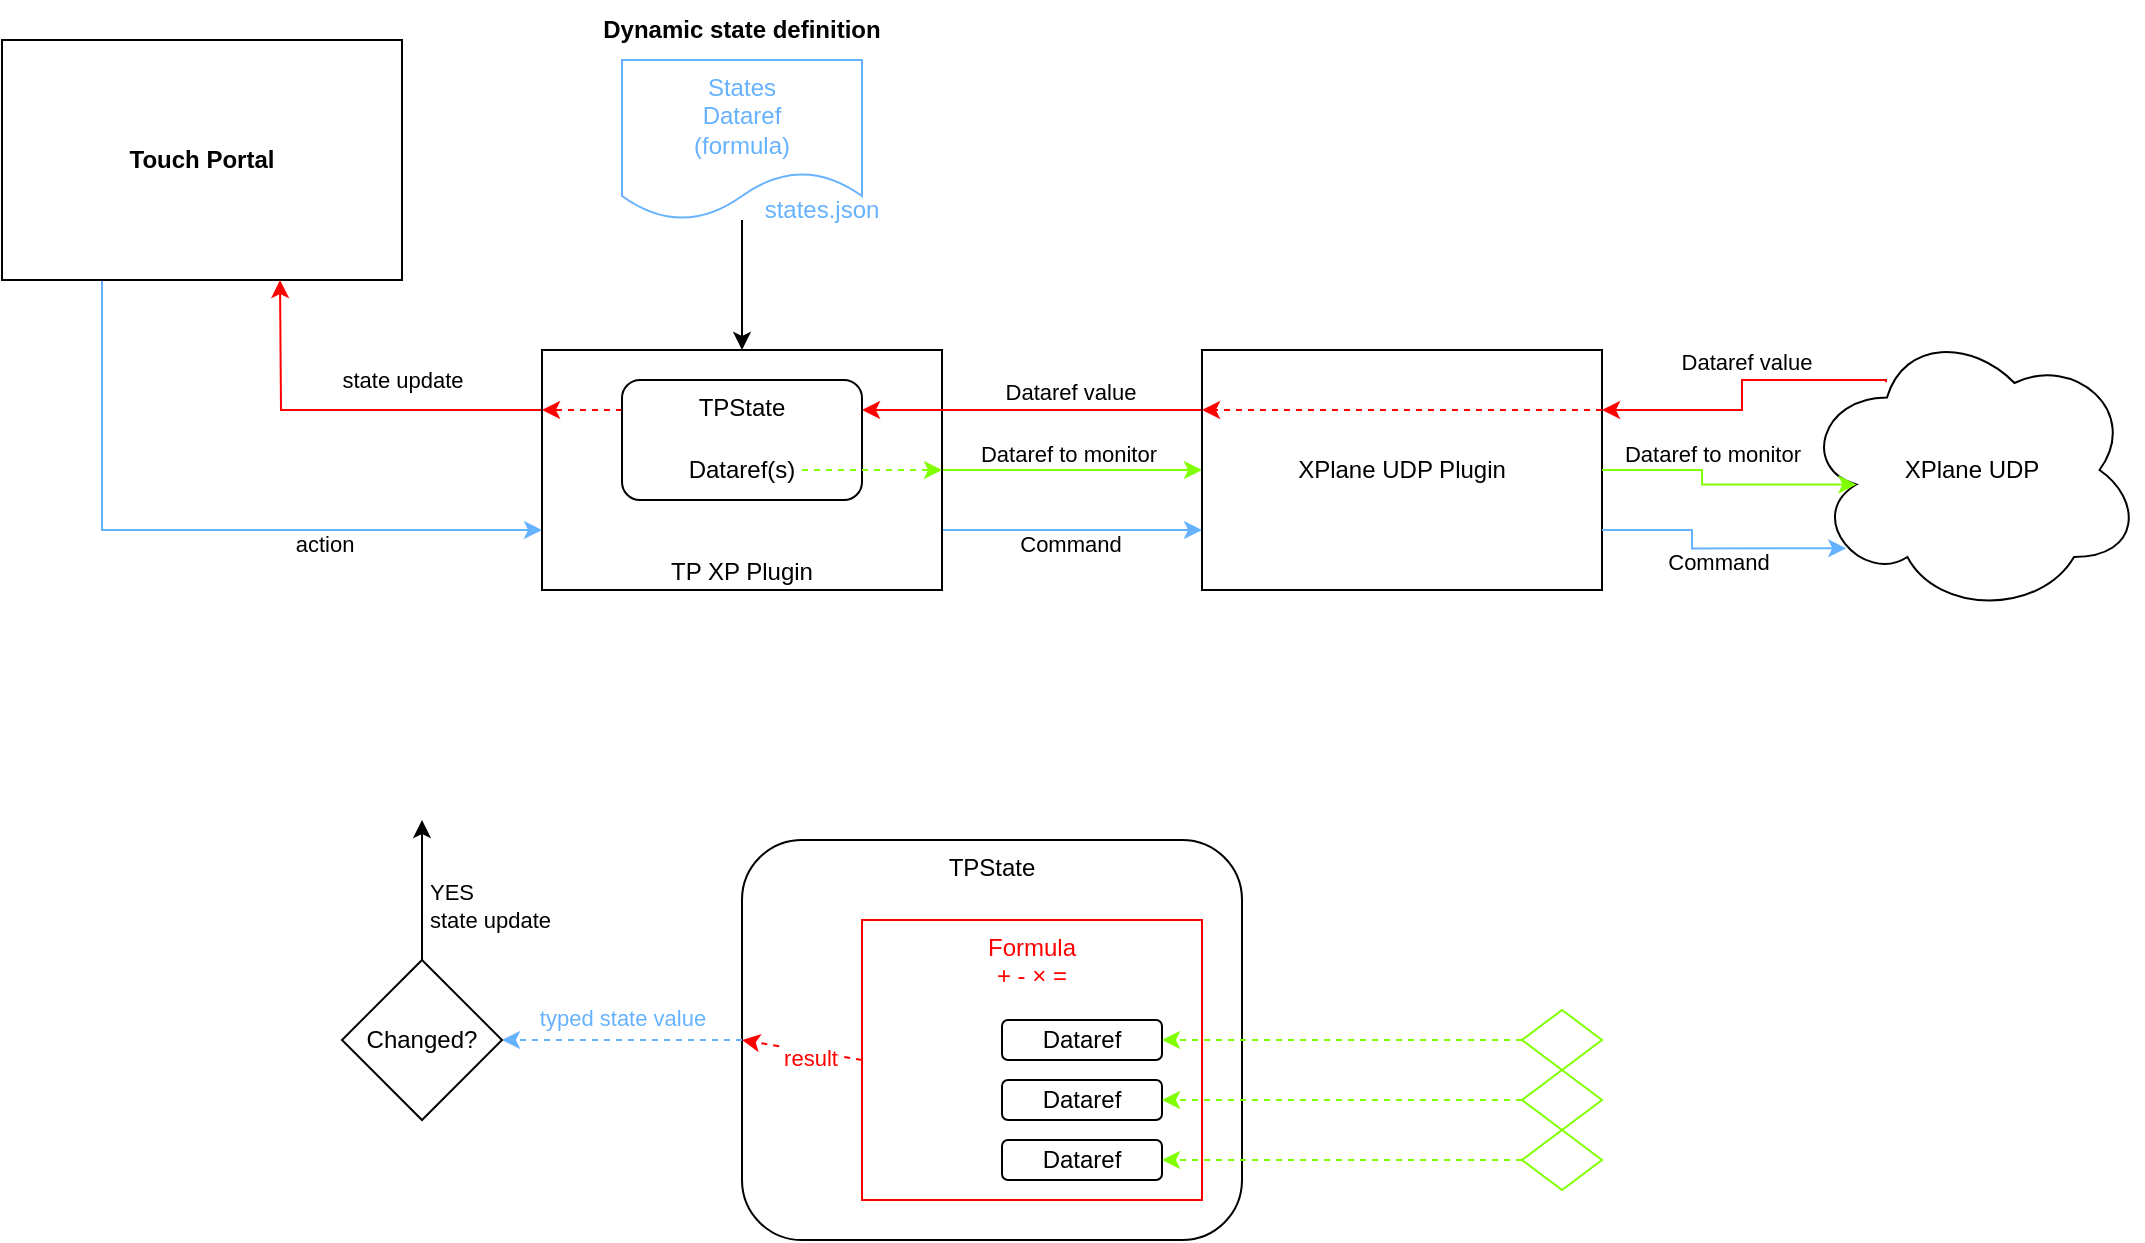 <mxfile version="22.1.18" type="device">
  <diagram name="Page-1" id="JbYBeMXnZNr-NZvsiNnk">
    <mxGraphModel dx="1456" dy="1007" grid="1" gridSize="10" guides="1" tooltips="1" connect="1" arrows="1" fold="1" page="1" pageScale="1" pageWidth="1169" pageHeight="827" math="0" shadow="0">
      <root>
        <mxCell id="0" />
        <mxCell id="1" parent="0" />
        <mxCell id="2txAQ-d7ZKN94Nc2W-2K-17" style="edgeStyle=orthogonalEdgeStyle;rounded=0;orthogonalLoop=1;jettySize=auto;html=1;exitX=0.25;exitY=1;exitDx=0;exitDy=0;entryX=0;entryY=0.75;entryDx=0;entryDy=0;strokeColor=#66B2FF;" parent="1" source="2txAQ-d7ZKN94Nc2W-2K-1" target="2txAQ-d7ZKN94Nc2W-2K-2" edge="1">
          <mxGeometry relative="1" as="geometry" />
        </mxCell>
        <mxCell id="2txAQ-d7ZKN94Nc2W-2K-18" value="action" style="edgeLabel;html=1;align=center;verticalAlign=middle;resizable=0;points=[];" parent="2txAQ-d7ZKN94Nc2W-2K-17" vertex="1" connectable="0">
          <mxGeometry x="0.294" y="4" relative="1" as="geometry">
            <mxPoint x="13" y="11" as="offset" />
          </mxGeometry>
        </mxCell>
        <mxCell id="2txAQ-d7ZKN94Nc2W-2K-1" value="Touch Portal" style="rounded=0;whiteSpace=wrap;html=1;fontStyle=1" parent="1" vertex="1">
          <mxGeometry x="50" y="100" width="200" height="120" as="geometry" />
        </mxCell>
        <mxCell id="2txAQ-d7ZKN94Nc2W-2K-11" style="edgeStyle=orthogonalEdgeStyle;rounded=0;orthogonalLoop=1;jettySize=auto;html=1;exitX=1;exitY=0.75;exitDx=0;exitDy=0;entryX=0;entryY=0.75;entryDx=0;entryDy=0;strokeColor=#66B2FF;" parent="1" source="2txAQ-d7ZKN94Nc2W-2K-2" target="2txAQ-d7ZKN94Nc2W-2K-5" edge="1">
          <mxGeometry relative="1" as="geometry" />
        </mxCell>
        <mxCell id="2txAQ-d7ZKN94Nc2W-2K-12" value="Command" style="edgeLabel;html=1;align=center;verticalAlign=middle;resizable=0;points=[];" parent="2txAQ-d7ZKN94Nc2W-2K-11" vertex="1" connectable="0">
          <mxGeometry x="-0.025" y="2" relative="1" as="geometry">
            <mxPoint y="9" as="offset" />
          </mxGeometry>
        </mxCell>
        <mxCell id="2txAQ-d7ZKN94Nc2W-2K-16" value="state update" style="edgeStyle=orthogonalEdgeStyle;rounded=0;orthogonalLoop=1;jettySize=auto;html=1;exitX=0;exitY=0.25;exitDx=0;exitDy=0;entryX=0.75;entryY=1;entryDx=0;entryDy=0;strokeColor=#FF0000;" parent="1" source="2txAQ-d7ZKN94Nc2W-2K-2" edge="1">
          <mxGeometry x="-0.284" y="-15" relative="1" as="geometry">
            <mxPoint as="offset" />
            <mxPoint x="320" y="285" as="sourcePoint" />
            <mxPoint x="189" y="220" as="targetPoint" />
          </mxGeometry>
        </mxCell>
        <mxCell id="2txAQ-d7ZKN94Nc2W-2K-19" style="edgeStyle=orthogonalEdgeStyle;rounded=0;orthogonalLoop=1;jettySize=auto;html=1;exitX=1;exitY=0.5;exitDx=0;exitDy=0;entryX=0;entryY=0.5;entryDx=0;entryDy=0;fontColor=#FFFFFF;strokeColor=#80FF00;" parent="1" source="2txAQ-d7ZKN94Nc2W-2K-2" target="2txAQ-d7ZKN94Nc2W-2K-5" edge="1">
          <mxGeometry relative="1" as="geometry" />
        </mxCell>
        <mxCell id="2txAQ-d7ZKN94Nc2W-2K-20" value="Dataref to monitor" style="edgeLabel;html=1;align=center;verticalAlign=middle;resizable=0;points=[];" parent="2txAQ-d7ZKN94Nc2W-2K-19" vertex="1" connectable="0">
          <mxGeometry x="0.033" y="4" relative="1" as="geometry">
            <mxPoint x="-4" y="-4" as="offset" />
          </mxGeometry>
        </mxCell>
        <mxCell id="2txAQ-d7ZKN94Nc2W-2K-2" value="TP XP Plugin" style="rounded=0;whiteSpace=wrap;html=1;verticalAlign=bottom;" parent="1" vertex="1">
          <mxGeometry x="320" y="255" width="200" height="120" as="geometry" />
        </mxCell>
        <mxCell id="2txAQ-d7ZKN94Nc2W-2K-4" style="edgeStyle=orthogonalEdgeStyle;rounded=0;orthogonalLoop=1;jettySize=auto;html=1;entryX=0.5;entryY=0;entryDx=0;entryDy=0;" parent="1" source="2txAQ-d7ZKN94Nc2W-2K-3" target="2txAQ-d7ZKN94Nc2W-2K-2" edge="1">
          <mxGeometry relative="1" as="geometry" />
        </mxCell>
        <mxCell id="2txAQ-d7ZKN94Nc2W-2K-3" value="States&lt;br&gt;Dataref&lt;br&gt;(formula)" style="shape=document;whiteSpace=wrap;html=1;boundedLbl=1;fontColor=#66B2FF;strokeColor=#66B2FF;" parent="1" vertex="1">
          <mxGeometry x="360" y="110" width="120" height="80" as="geometry" />
        </mxCell>
        <mxCell id="2txAQ-d7ZKN94Nc2W-2K-14" style="edgeStyle=orthogonalEdgeStyle;rounded=0;orthogonalLoop=1;jettySize=auto;html=1;exitX=0;exitY=0.25;exitDx=0;exitDy=0;entryX=1;entryY=0.25;entryDx=0;entryDy=0;strokeColor=#FF0000;" parent="1" source="2txAQ-d7ZKN94Nc2W-2K-5" target="2txAQ-d7ZKN94Nc2W-2K-24" edge="1">
          <mxGeometry relative="1" as="geometry" />
        </mxCell>
        <mxCell id="2txAQ-d7ZKN94Nc2W-2K-15" value="Dataref value" style="edgeLabel;html=1;align=center;verticalAlign=middle;resizable=0;points=[];" parent="2txAQ-d7ZKN94Nc2W-2K-14" vertex="1" connectable="0">
          <mxGeometry x="0.167" relative="1" as="geometry">
            <mxPoint x="33" y="-9" as="offset" />
          </mxGeometry>
        </mxCell>
        <mxCell id="2txAQ-d7ZKN94Nc2W-2K-5" value="XPlane UDP Plugin" style="rounded=0;whiteSpace=wrap;html=1;" parent="1" vertex="1">
          <mxGeometry x="650" y="255" width="200" height="120" as="geometry" />
        </mxCell>
        <mxCell id="2txAQ-d7ZKN94Nc2W-2K-22" style="edgeStyle=orthogonalEdgeStyle;rounded=0;orthogonalLoop=1;jettySize=auto;html=1;entryX=1;entryY=0.25;entryDx=0;entryDy=0;strokeColor=#FF0000;exitX=0.247;exitY=0.197;exitDx=0;exitDy=0;exitPerimeter=0;" parent="1" edge="1">
          <mxGeometry relative="1" as="geometry">
            <mxPoint x="991.99" y="271.065" as="sourcePoint" />
            <mxPoint x="850" y="285" as="targetPoint" />
            <Array as="points">
              <mxPoint x="992" y="270" />
              <mxPoint x="920" y="270" />
              <mxPoint x="920" y="285" />
            </Array>
          </mxGeometry>
        </mxCell>
        <mxCell id="2txAQ-d7ZKN94Nc2W-2K-23" value="Dataref value" style="edgeLabel;html=1;align=center;verticalAlign=middle;resizable=0;points=[];" parent="2txAQ-d7ZKN94Nc2W-2K-22" vertex="1" connectable="0">
          <mxGeometry x="-0.08" y="-1" relative="1" as="geometry">
            <mxPoint x="1" y="-8" as="offset" />
          </mxGeometry>
        </mxCell>
        <mxCell id="2txAQ-d7ZKN94Nc2W-2K-6" value="XPlane UDP" style="ellipse;shape=cloud;whiteSpace=wrap;html=1;" parent="1" vertex="1">
          <mxGeometry x="950" y="242.5" width="170" height="145" as="geometry" />
        </mxCell>
        <mxCell id="2txAQ-d7ZKN94Nc2W-2K-13" style="edgeStyle=orthogonalEdgeStyle;rounded=0;orthogonalLoop=1;jettySize=auto;html=1;exitX=1;exitY=0.75;exitDx=0;exitDy=0;entryX=0.13;entryY=0.77;entryDx=0;entryDy=0;entryPerimeter=0;strokeColor=#66B2FF;" parent="1" source="2txAQ-d7ZKN94Nc2W-2K-5" target="2txAQ-d7ZKN94Nc2W-2K-6" edge="1">
          <mxGeometry relative="1" as="geometry">
            <Array as="points">
              <mxPoint x="895" y="345" />
              <mxPoint x="895" y="354" />
            </Array>
          </mxGeometry>
        </mxCell>
        <mxCell id="2txAQ-d7ZKN94Nc2W-2K-21" value="Command" style="edgeLabel;html=1;align=center;verticalAlign=middle;resizable=0;points=[];" parent="2txAQ-d7ZKN94Nc2W-2K-13" vertex="1" connectable="0">
          <mxGeometry x="-0.051" y="4" relative="1" as="geometry">
            <mxPoint x="4" y="11" as="offset" />
          </mxGeometry>
        </mxCell>
        <mxCell id="2txAQ-d7ZKN94Nc2W-2K-29" style="edgeStyle=orthogonalEdgeStyle;rounded=0;orthogonalLoop=1;jettySize=auto;html=1;exitX=0;exitY=0.25;exitDx=0;exitDy=0;entryX=0;entryY=0.25;entryDx=0;entryDy=0;strokeColor=#FF0000;dashed=1;" parent="1" source="2txAQ-d7ZKN94Nc2W-2K-24" target="2txAQ-d7ZKN94Nc2W-2K-2" edge="1">
          <mxGeometry relative="1" as="geometry">
            <Array as="points">
              <mxPoint x="350" y="285" />
              <mxPoint x="350" y="285" />
            </Array>
          </mxGeometry>
        </mxCell>
        <mxCell id="2txAQ-d7ZKN94Nc2W-2K-24" value="TPState" style="rounded=1;whiteSpace=wrap;html=1;verticalAlign=top;" parent="1" vertex="1">
          <mxGeometry x="360" y="270" width="120" height="60" as="geometry" />
        </mxCell>
        <mxCell id="2txAQ-d7ZKN94Nc2W-2K-26" style="edgeStyle=orthogonalEdgeStyle;rounded=0;orthogonalLoop=1;jettySize=auto;html=1;exitX=1;exitY=0.5;exitDx=0;exitDy=0;entryX=1;entryY=0.5;entryDx=0;entryDy=0;dashed=1;strokeColor=#80FF00;" parent="1" source="2txAQ-d7ZKN94Nc2W-2K-25" target="2txAQ-d7ZKN94Nc2W-2K-2" edge="1">
          <mxGeometry relative="1" as="geometry">
            <Array as="points">
              <mxPoint x="460" y="315" />
              <mxPoint x="460" y="315" />
            </Array>
          </mxGeometry>
        </mxCell>
        <mxCell id="2txAQ-d7ZKN94Nc2W-2K-25" value="Dataref(s)" style="text;html=1;strokeColor=none;fillColor=none;align=center;verticalAlign=middle;whiteSpace=wrap;rounded=0;" parent="1" vertex="1">
          <mxGeometry x="390" y="300" width="60" height="30" as="geometry" />
        </mxCell>
        <mxCell id="2txAQ-d7ZKN94Nc2W-2K-31" style="edgeStyle=orthogonalEdgeStyle;rounded=0;orthogonalLoop=1;jettySize=auto;html=1;entryX=0.16;entryY=0.55;entryDx=0;entryDy=0;entryPerimeter=0;fontColor=#FFFFFF;strokeColor=#80FF00;" parent="1" source="2txAQ-d7ZKN94Nc2W-2K-5" target="2txAQ-d7ZKN94Nc2W-2K-6" edge="1">
          <mxGeometry relative="1" as="geometry" />
        </mxCell>
        <mxCell id="2txAQ-d7ZKN94Nc2W-2K-32" value="Dataref to monitor" style="edgeLabel;html=1;align=center;verticalAlign=middle;resizable=0;points=[];" parent="2txAQ-d7ZKN94Nc2W-2K-31" vertex="1" connectable="0">
          <mxGeometry x="-0.367" y="1" relative="1" as="geometry">
            <mxPoint x="12" y="-7" as="offset" />
          </mxGeometry>
        </mxCell>
        <mxCell id="2txAQ-d7ZKN94Nc2W-2K-33" style="edgeStyle=orthogonalEdgeStyle;rounded=0;orthogonalLoop=1;jettySize=auto;html=1;exitX=1;exitY=0.25;exitDx=0;exitDy=0;entryX=0;entryY=0.25;entryDx=0;entryDy=0;strokeColor=#FF0000;dashed=1;" parent="1" source="2txAQ-d7ZKN94Nc2W-2K-5" target="2txAQ-d7ZKN94Nc2W-2K-5" edge="1">
          <mxGeometry relative="1" as="geometry">
            <Array as="points">
              <mxPoint x="750" y="285" />
              <mxPoint x="750" y="285" />
            </Array>
          </mxGeometry>
        </mxCell>
        <mxCell id="2txAQ-d7ZKN94Nc2W-2K-34" value="Dynamic state definition" style="text;html=1;strokeColor=none;fillColor=none;align=center;verticalAlign=middle;whiteSpace=wrap;rounded=0;fontStyle=1" parent="1" vertex="1">
          <mxGeometry x="345" y="80" width="150" height="30" as="geometry" />
        </mxCell>
        <mxCell id="2txAQ-d7ZKN94Nc2W-2K-35" value="states.json" style="text;html=1;strokeColor=none;fillColor=none;align=center;verticalAlign=middle;whiteSpace=wrap;rounded=0;fontColor=#66B2FF;" parent="1" vertex="1">
          <mxGeometry x="430" y="170" width="60" height="30" as="geometry" />
        </mxCell>
        <mxCell id="6eIMkZFGobRApuYYH3C5-1" value="TPState" style="rounded=1;whiteSpace=wrap;html=1;verticalAlign=top;" vertex="1" parent="1">
          <mxGeometry x="420" y="500" width="250" height="200" as="geometry" />
        </mxCell>
        <mxCell id="6eIMkZFGobRApuYYH3C5-2" value="Formula&lt;br&gt;+ - × =" style="rounded=0;whiteSpace=wrap;html=1;verticalAlign=top;strokeColor=#FF0000;fontColor=#FF0000;" vertex="1" parent="1">
          <mxGeometry x="480" y="540" width="170" height="140" as="geometry" />
        </mxCell>
        <mxCell id="6eIMkZFGobRApuYYH3C5-3" value="Dataref" style="rounded=1;whiteSpace=wrap;html=1;" vertex="1" parent="1">
          <mxGeometry x="550" y="620" width="80" height="20" as="geometry" />
        </mxCell>
        <mxCell id="6eIMkZFGobRApuYYH3C5-4" value="Dataref" style="rounded=1;whiteSpace=wrap;html=1;" vertex="1" parent="1">
          <mxGeometry x="550" y="650" width="80" height="20" as="geometry" />
        </mxCell>
        <mxCell id="6eIMkZFGobRApuYYH3C5-5" value="Dataref" style="rounded=1;whiteSpace=wrap;html=1;" vertex="1" parent="1">
          <mxGeometry x="550" y="590" width="80" height="20" as="geometry" />
        </mxCell>
        <mxCell id="6eIMkZFGobRApuYYH3C5-6" value="" style="edgeStyle=none;orthogonalLoop=1;jettySize=auto;html=1;rounded=0;entryX=1;entryY=0.5;entryDx=0;entryDy=0;strokeColor=#80FF00;dashed=1;exitX=0;exitY=0.5;exitDx=0;exitDy=0;" edge="1" parent="1" source="6eIMkZFGobRApuYYH3C5-16" target="6eIMkZFGobRApuYYH3C5-5">
          <mxGeometry width="100" relative="1" as="geometry">
            <mxPoint x="810" y="600" as="sourcePoint" />
            <mxPoint x="910" y="600" as="targetPoint" />
            <Array as="points" />
          </mxGeometry>
        </mxCell>
        <mxCell id="6eIMkZFGobRApuYYH3C5-7" value="" style="edgeStyle=none;orthogonalLoop=1;jettySize=auto;html=1;rounded=0;entryX=1;entryY=0.5;entryDx=0;entryDy=0;strokeColor=#80FF00;dashed=1;exitX=0;exitY=0.5;exitDx=0;exitDy=0;" edge="1" parent="1" source="6eIMkZFGobRApuYYH3C5-18" target="6eIMkZFGobRApuYYH3C5-3">
          <mxGeometry width="100" relative="1" as="geometry">
            <mxPoint x="810" y="630" as="sourcePoint" />
            <mxPoint x="640" y="610" as="targetPoint" />
            <Array as="points" />
          </mxGeometry>
        </mxCell>
        <mxCell id="6eIMkZFGobRApuYYH3C5-8" value="" style="edgeStyle=none;orthogonalLoop=1;jettySize=auto;html=1;rounded=0;entryX=1;entryY=0.5;entryDx=0;entryDy=0;strokeColor=#80FF00;dashed=1;exitX=0;exitY=0.5;exitDx=0;exitDy=0;" edge="1" parent="1" source="6eIMkZFGobRApuYYH3C5-19" target="6eIMkZFGobRApuYYH3C5-4">
          <mxGeometry width="100" relative="1" as="geometry">
            <mxPoint x="810" y="660" as="sourcePoint" />
            <mxPoint x="650" y="620" as="targetPoint" />
            <Array as="points" />
          </mxGeometry>
        </mxCell>
        <mxCell id="6eIMkZFGobRApuYYH3C5-9" value="" style="edgeStyle=none;orthogonalLoop=1;jettySize=auto;html=1;rounded=0;strokeColor=#FF0000;dashed=1;exitX=0;exitY=0.5;exitDx=0;exitDy=0;entryX=0;entryY=0.5;entryDx=0;entryDy=0;" edge="1" parent="1" source="6eIMkZFGobRApuYYH3C5-2" target="6eIMkZFGobRApuYYH3C5-1">
          <mxGeometry width="100" relative="1" as="geometry">
            <mxPoint x="460" y="609" as="sourcePoint" />
            <mxPoint x="380" y="610" as="targetPoint" />
            <Array as="points" />
          </mxGeometry>
        </mxCell>
        <mxCell id="6eIMkZFGobRApuYYH3C5-11" value="result" style="edgeLabel;html=1;align=center;verticalAlign=middle;resizable=0;points=[];fontColor=#FF0000;" vertex="1" connectable="0" parent="6eIMkZFGobRApuYYH3C5-9">
          <mxGeometry x="-0.15" y="3" relative="1" as="geometry">
            <mxPoint as="offset" />
          </mxGeometry>
        </mxCell>
        <mxCell id="6eIMkZFGobRApuYYH3C5-10" value="" style="edgeStyle=none;orthogonalLoop=1;jettySize=auto;html=1;rounded=0;strokeColor=#66B2FF;dashed=1;exitX=0;exitY=0.5;exitDx=0;exitDy=0;" edge="1" parent="1" source="6eIMkZFGobRApuYYH3C5-1">
          <mxGeometry width="100" relative="1" as="geometry">
            <mxPoint x="470" y="620" as="sourcePoint" />
            <mxPoint x="300" y="600" as="targetPoint" />
            <Array as="points" />
          </mxGeometry>
        </mxCell>
        <mxCell id="6eIMkZFGobRApuYYH3C5-12" value="typed state value" style="edgeLabel;html=1;align=center;verticalAlign=middle;resizable=0;points=[];fontColor=#66B2FF;" vertex="1" connectable="0" parent="6eIMkZFGobRApuYYH3C5-10">
          <mxGeometry x="0.044" y="-1" relative="1" as="geometry">
            <mxPoint x="2" y="-10" as="offset" />
          </mxGeometry>
        </mxCell>
        <mxCell id="6eIMkZFGobRApuYYH3C5-14" style="edgeStyle=orthogonalEdgeStyle;rounded=0;orthogonalLoop=1;jettySize=auto;html=1;" edge="1" parent="1" source="6eIMkZFGobRApuYYH3C5-13">
          <mxGeometry relative="1" as="geometry">
            <mxPoint x="260" y="490" as="targetPoint" />
          </mxGeometry>
        </mxCell>
        <mxCell id="6eIMkZFGobRApuYYH3C5-15" value="YES&lt;br&gt;state update" style="edgeLabel;html=1;align=left;verticalAlign=middle;resizable=0;points=[];" vertex="1" connectable="0" parent="6eIMkZFGobRApuYYH3C5-14">
          <mxGeometry x="-0.007" y="-4" relative="1" as="geometry">
            <mxPoint x="-2" y="7" as="offset" />
          </mxGeometry>
        </mxCell>
        <mxCell id="6eIMkZFGobRApuYYH3C5-13" value="Changed?" style="rhombus;whiteSpace=wrap;html=1;" vertex="1" parent="1">
          <mxGeometry x="220" y="560" width="80" height="80" as="geometry" />
        </mxCell>
        <mxCell id="6eIMkZFGobRApuYYH3C5-16" value="" style="rhombus;whiteSpace=wrap;html=1;strokeColor=#80FF00;" vertex="1" parent="1">
          <mxGeometry x="810" y="585" width="40" height="30" as="geometry" />
        </mxCell>
        <mxCell id="6eIMkZFGobRApuYYH3C5-18" value="" style="rhombus;whiteSpace=wrap;html=1;strokeColor=#80FF00;" vertex="1" parent="1">
          <mxGeometry x="810" y="615" width="40" height="30" as="geometry" />
        </mxCell>
        <mxCell id="6eIMkZFGobRApuYYH3C5-19" value="" style="rhombus;whiteSpace=wrap;html=1;strokeColor=#80FF00;" vertex="1" parent="1">
          <mxGeometry x="810" y="645" width="40" height="30" as="geometry" />
        </mxCell>
      </root>
    </mxGraphModel>
  </diagram>
</mxfile>
